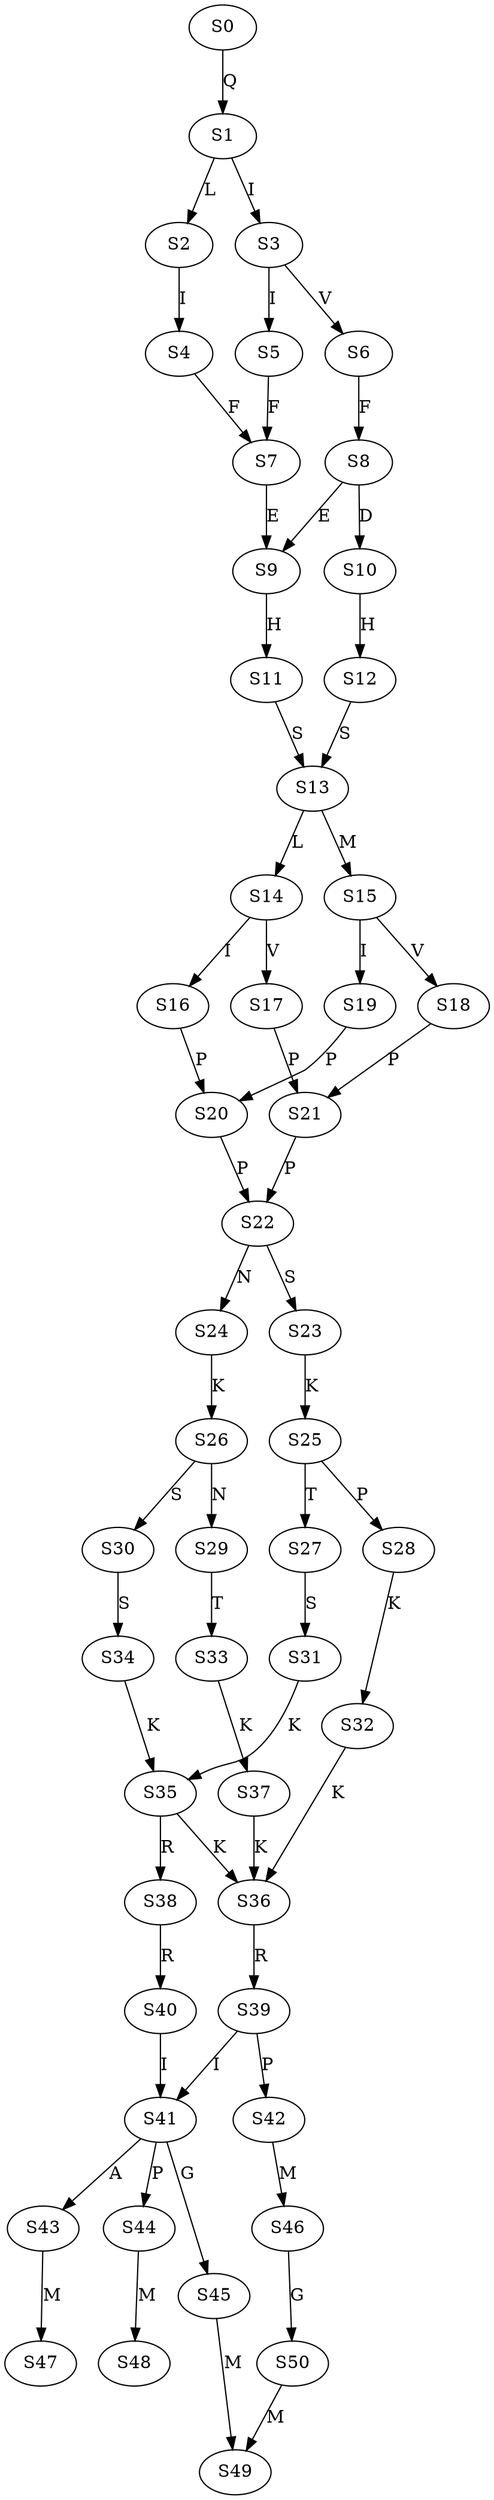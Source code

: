 strict digraph  {
	S0 -> S1 [ label = Q ];
	S1 -> S2 [ label = L ];
	S1 -> S3 [ label = I ];
	S2 -> S4 [ label = I ];
	S3 -> S5 [ label = I ];
	S3 -> S6 [ label = V ];
	S4 -> S7 [ label = F ];
	S5 -> S7 [ label = F ];
	S6 -> S8 [ label = F ];
	S7 -> S9 [ label = E ];
	S8 -> S9 [ label = E ];
	S8 -> S10 [ label = D ];
	S9 -> S11 [ label = H ];
	S10 -> S12 [ label = H ];
	S11 -> S13 [ label = S ];
	S12 -> S13 [ label = S ];
	S13 -> S14 [ label = L ];
	S13 -> S15 [ label = M ];
	S14 -> S16 [ label = I ];
	S14 -> S17 [ label = V ];
	S15 -> S18 [ label = V ];
	S15 -> S19 [ label = I ];
	S16 -> S20 [ label = P ];
	S17 -> S21 [ label = P ];
	S18 -> S21 [ label = P ];
	S19 -> S20 [ label = P ];
	S20 -> S22 [ label = P ];
	S21 -> S22 [ label = P ];
	S22 -> S23 [ label = S ];
	S22 -> S24 [ label = N ];
	S23 -> S25 [ label = K ];
	S24 -> S26 [ label = K ];
	S25 -> S27 [ label = T ];
	S25 -> S28 [ label = P ];
	S26 -> S29 [ label = N ];
	S26 -> S30 [ label = S ];
	S27 -> S31 [ label = S ];
	S28 -> S32 [ label = K ];
	S29 -> S33 [ label = T ];
	S30 -> S34 [ label = S ];
	S31 -> S35 [ label = K ];
	S32 -> S36 [ label = K ];
	S33 -> S37 [ label = K ];
	S34 -> S35 [ label = K ];
	S35 -> S38 [ label = R ];
	S35 -> S36 [ label = K ];
	S36 -> S39 [ label = R ];
	S37 -> S36 [ label = K ];
	S38 -> S40 [ label = R ];
	S39 -> S41 [ label = I ];
	S39 -> S42 [ label = P ];
	S40 -> S41 [ label = I ];
	S41 -> S43 [ label = A ];
	S41 -> S44 [ label = P ];
	S41 -> S45 [ label = G ];
	S42 -> S46 [ label = M ];
	S43 -> S47 [ label = M ];
	S44 -> S48 [ label = M ];
	S45 -> S49 [ label = M ];
	S46 -> S50 [ label = G ];
	S50 -> S49 [ label = M ];
}
